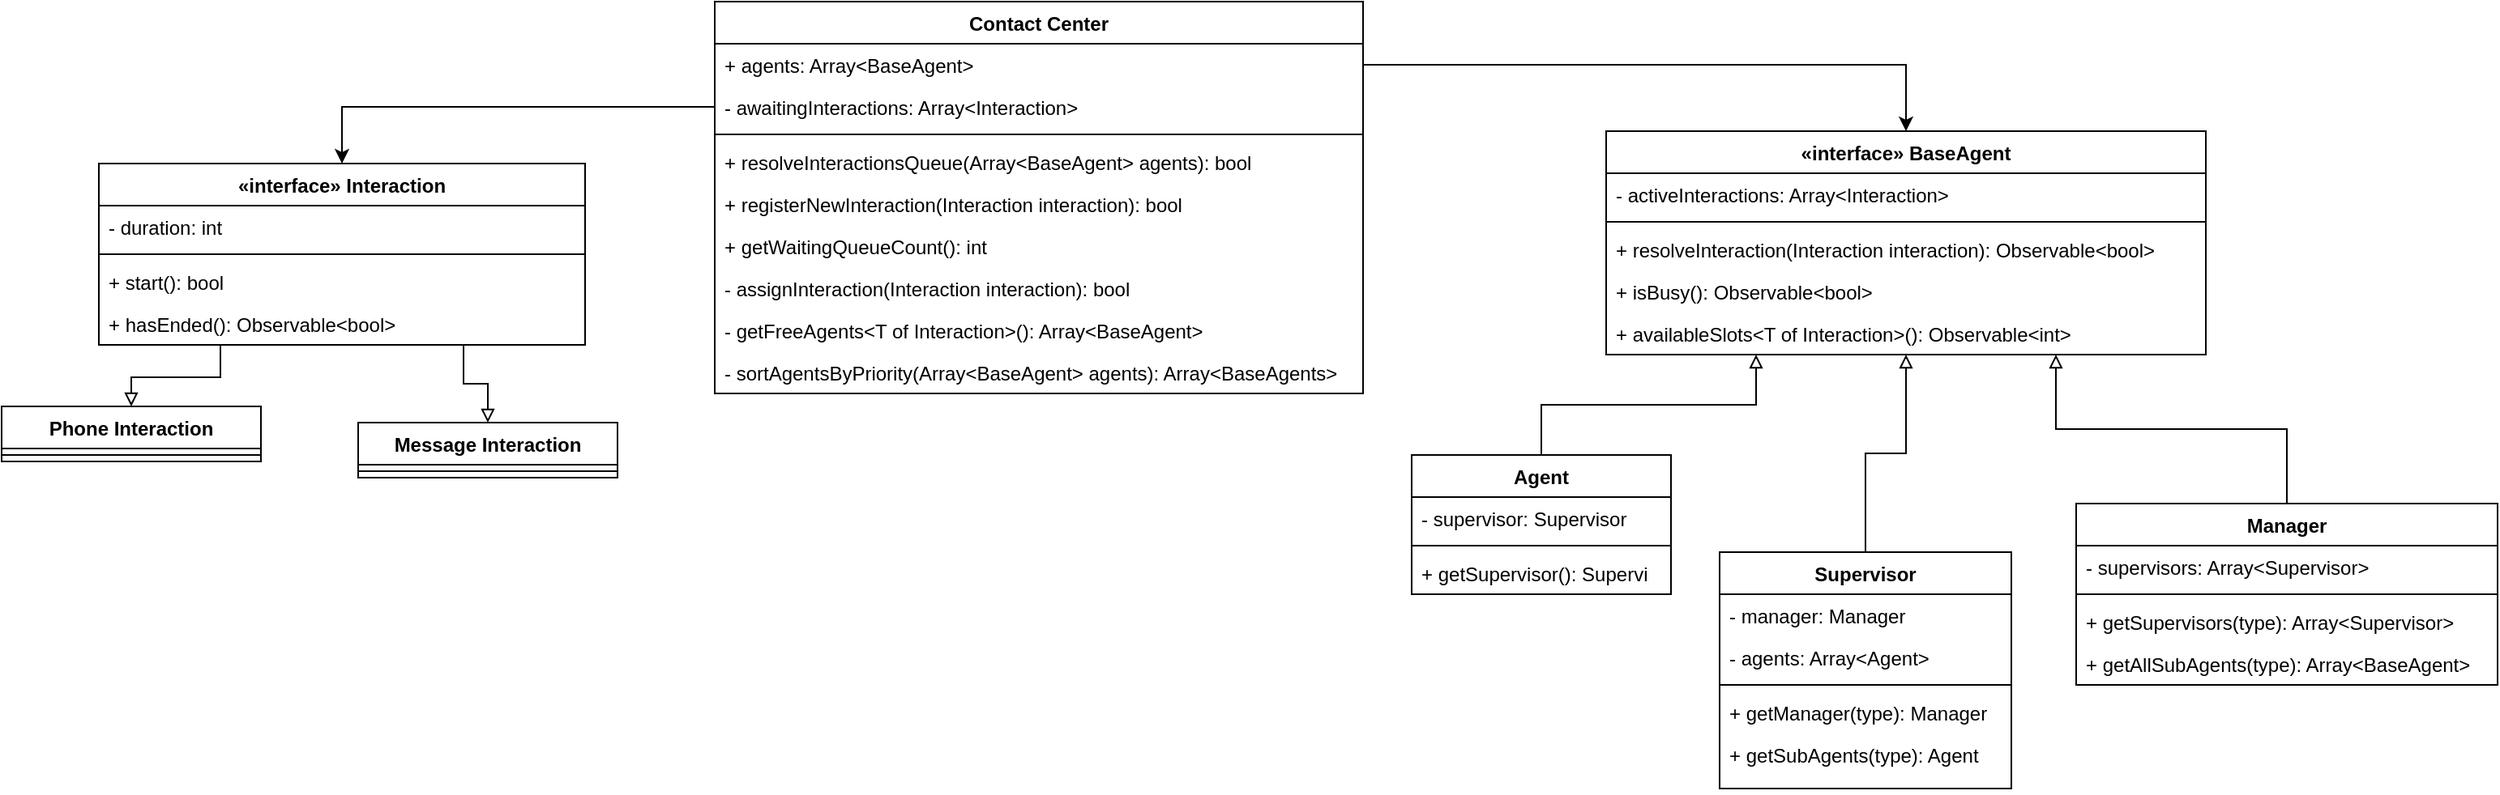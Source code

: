 <mxfile version="15.0.3" type="github">
  <diagram id="9mXvaVSuT-yr561JVfZQ" name="Page-1">
    <mxGraphModel dx="2272" dy="762" grid="1" gridSize="10" guides="1" tooltips="1" connect="1" arrows="1" fold="1" page="1" pageScale="1" pageWidth="850" pageHeight="1100" math="0" shadow="0">
      <root>
        <mxCell id="0" />
        <mxCell id="1" parent="0" />
        <mxCell id="rVlFmZ7Iy4KIFGHd2SEh-2" value="Message Interaction" style="swimlane;fontStyle=1;align=center;verticalAlign=top;childLayout=stackLayout;horizontal=1;startSize=26;horizontalStack=0;resizeParent=1;resizeParentMax=0;resizeLast=0;collapsible=1;marginBottom=0;" parent="1" vertex="1">
          <mxGeometry x="160" y="810" width="160" height="34" as="geometry" />
        </mxCell>
        <mxCell id="rVlFmZ7Iy4KIFGHd2SEh-4" value="" style="line;strokeWidth=1;fillColor=none;align=left;verticalAlign=middle;spacingTop=-1;spacingLeft=3;spacingRight=3;rotatable=0;labelPosition=right;points=[];portConstraint=eastwest;" parent="rVlFmZ7Iy4KIFGHd2SEh-2" vertex="1">
          <mxGeometry y="26" width="160" height="8" as="geometry" />
        </mxCell>
        <mxCell id="rVlFmZ7Iy4KIFGHd2SEh-6" value="Phone Interaction" style="swimlane;fontStyle=1;align=center;verticalAlign=top;childLayout=stackLayout;horizontal=1;startSize=26;horizontalStack=0;resizeParent=1;resizeParentMax=0;resizeLast=0;collapsible=1;marginBottom=0;" parent="1" vertex="1">
          <mxGeometry x="-60" y="800" width="160" height="34" as="geometry" />
        </mxCell>
        <mxCell id="rVlFmZ7Iy4KIFGHd2SEh-8" value="" style="line;strokeWidth=1;fillColor=none;align=left;verticalAlign=middle;spacingTop=-1;spacingLeft=3;spacingRight=3;rotatable=0;labelPosition=right;points=[];portConstraint=eastwest;" parent="rVlFmZ7Iy4KIFGHd2SEh-6" vertex="1">
          <mxGeometry y="26" width="160" height="8" as="geometry" />
        </mxCell>
        <mxCell id="rVlFmZ7Iy4KIFGHd2SEh-12" value="Agent" style="swimlane;fontStyle=1;align=center;verticalAlign=top;childLayout=stackLayout;horizontal=1;startSize=26;horizontalStack=0;resizeParent=1;resizeParentMax=0;resizeLast=0;collapsible=1;marginBottom=0;" parent="1" vertex="1">
          <mxGeometry x="810" y="830" width="160" height="86" as="geometry" />
        </mxCell>
        <mxCell id="rVlFmZ7Iy4KIFGHd2SEh-13" value="- supervisor: Supervisor" style="text;strokeColor=none;fillColor=none;align=left;verticalAlign=top;spacingLeft=4;spacingRight=4;overflow=hidden;rotatable=0;points=[[0,0.5],[1,0.5]];portConstraint=eastwest;" parent="rVlFmZ7Iy4KIFGHd2SEh-12" vertex="1">
          <mxGeometry y="26" width="160" height="26" as="geometry" />
        </mxCell>
        <mxCell id="rVlFmZ7Iy4KIFGHd2SEh-14" value="" style="line;strokeWidth=1;fillColor=none;align=left;verticalAlign=middle;spacingTop=-1;spacingLeft=3;spacingRight=3;rotatable=0;labelPosition=right;points=[];portConstraint=eastwest;" parent="rVlFmZ7Iy4KIFGHd2SEh-12" vertex="1">
          <mxGeometry y="52" width="160" height="8" as="geometry" />
        </mxCell>
        <mxCell id="rVlFmZ7Iy4KIFGHd2SEh-15" value="+ getSupervisor(): Supervi" style="text;strokeColor=none;fillColor=none;align=left;verticalAlign=top;spacingLeft=4;spacingRight=4;overflow=hidden;rotatable=0;points=[[0,0.5],[1,0.5]];portConstraint=eastwest;" parent="rVlFmZ7Iy4KIFGHd2SEh-12" vertex="1">
          <mxGeometry y="60" width="160" height="26" as="geometry" />
        </mxCell>
        <mxCell id="bqos2zg2RV2krhV23c68-33" style="edgeStyle=orthogonalEdgeStyle;rounded=0;orthogonalLoop=1;jettySize=auto;html=1;exitX=0.5;exitY=0;exitDx=0;exitDy=0;startArrow=none;startFill=0;endArrow=block;endFill=0;" edge="1" parent="1" source="rVlFmZ7Iy4KIFGHd2SEh-16" target="rVlFmZ7Iy4KIFGHd2SEh-28">
          <mxGeometry relative="1" as="geometry" />
        </mxCell>
        <mxCell id="rVlFmZ7Iy4KIFGHd2SEh-16" value="Supervisor" style="swimlane;fontStyle=1;align=center;verticalAlign=top;childLayout=stackLayout;horizontal=1;startSize=26;horizontalStack=0;resizeParent=1;resizeParentMax=0;resizeLast=0;collapsible=1;marginBottom=0;" parent="1" vertex="1">
          <mxGeometry x="1000" y="890" width="180" height="146" as="geometry" />
        </mxCell>
        <mxCell id="rVlFmZ7Iy4KIFGHd2SEh-17" value="- manager: Manager" style="text;strokeColor=none;fillColor=none;align=left;verticalAlign=top;spacingLeft=4;spacingRight=4;overflow=hidden;rotatable=0;points=[[0,0.5],[1,0.5]];portConstraint=eastwest;" parent="rVlFmZ7Iy4KIFGHd2SEh-16" vertex="1">
          <mxGeometry y="26" width="180" height="26" as="geometry" />
        </mxCell>
        <mxCell id="bqos2zg2RV2krhV23c68-34" value="- agents: Array&lt;Agent&gt;" style="text;strokeColor=none;fillColor=none;align=left;verticalAlign=top;spacingLeft=4;spacingRight=4;overflow=hidden;rotatable=0;points=[[0,0.5],[1,0.5]];portConstraint=eastwest;" vertex="1" parent="rVlFmZ7Iy4KIFGHd2SEh-16">
          <mxGeometry y="52" width="180" height="26" as="geometry" />
        </mxCell>
        <mxCell id="rVlFmZ7Iy4KIFGHd2SEh-18" value="" style="line;strokeWidth=1;fillColor=none;align=left;verticalAlign=middle;spacingTop=-1;spacingLeft=3;spacingRight=3;rotatable=0;labelPosition=right;points=[];portConstraint=eastwest;" parent="rVlFmZ7Iy4KIFGHd2SEh-16" vertex="1">
          <mxGeometry y="78" width="180" height="8" as="geometry" />
        </mxCell>
        <mxCell id="rVlFmZ7Iy4KIFGHd2SEh-19" value="+ getManager(type): Manager" style="text;strokeColor=none;fillColor=none;align=left;verticalAlign=top;spacingLeft=4;spacingRight=4;overflow=hidden;rotatable=0;points=[[0,0.5],[1,0.5]];portConstraint=eastwest;" parent="rVlFmZ7Iy4KIFGHd2SEh-16" vertex="1">
          <mxGeometry y="86" width="180" height="26" as="geometry" />
        </mxCell>
        <mxCell id="bqos2zg2RV2krhV23c68-35" value="+ getSubAgents(type): Agent" style="text;strokeColor=none;fillColor=none;align=left;verticalAlign=top;spacingLeft=4;spacingRight=4;overflow=hidden;rotatable=0;points=[[0,0.5],[1,0.5]];portConstraint=eastwest;" vertex="1" parent="rVlFmZ7Iy4KIFGHd2SEh-16">
          <mxGeometry y="112" width="180" height="34" as="geometry" />
        </mxCell>
        <mxCell id="rVlFmZ7Iy4KIFGHd2SEh-20" value="Manager" style="swimlane;fontStyle=1;align=center;verticalAlign=top;childLayout=stackLayout;horizontal=1;startSize=26;horizontalStack=0;resizeParent=1;resizeParentMax=0;resizeLast=0;collapsible=1;marginBottom=0;" parent="1" vertex="1">
          <mxGeometry x="1220" y="860" width="260" height="112" as="geometry" />
        </mxCell>
        <mxCell id="bqos2zg2RV2krhV23c68-36" value="- supervisors: Array&lt;Supervisor&gt;" style="text;strokeColor=none;fillColor=none;align=left;verticalAlign=top;spacingLeft=4;spacingRight=4;overflow=hidden;rotatable=0;points=[[0,0.5],[1,0.5]];portConstraint=eastwest;" vertex="1" parent="rVlFmZ7Iy4KIFGHd2SEh-20">
          <mxGeometry y="26" width="260" height="26" as="geometry" />
        </mxCell>
        <mxCell id="rVlFmZ7Iy4KIFGHd2SEh-22" value="" style="line;strokeWidth=1;fillColor=none;align=left;verticalAlign=middle;spacingTop=-1;spacingLeft=3;spacingRight=3;rotatable=0;labelPosition=right;points=[];portConstraint=eastwest;" parent="rVlFmZ7Iy4KIFGHd2SEh-20" vertex="1">
          <mxGeometry y="52" width="260" height="8" as="geometry" />
        </mxCell>
        <mxCell id="rVlFmZ7Iy4KIFGHd2SEh-23" value="+ getSupervisors(type): Array&lt;Supervisor&gt;" style="text;strokeColor=none;fillColor=none;align=left;verticalAlign=top;spacingLeft=4;spacingRight=4;overflow=hidden;rotatable=0;points=[[0,0.5],[1,0.5]];portConstraint=eastwest;" parent="rVlFmZ7Iy4KIFGHd2SEh-20" vertex="1">
          <mxGeometry y="60" width="260" height="26" as="geometry" />
        </mxCell>
        <mxCell id="bqos2zg2RV2krhV23c68-37" value="+ getAllSubAgents(type): Array&lt;BaseAgent&gt;" style="text;strokeColor=none;fillColor=none;align=left;verticalAlign=top;spacingLeft=4;spacingRight=4;overflow=hidden;rotatable=0;points=[[0,0.5],[1,0.5]];portConstraint=eastwest;" vertex="1" parent="rVlFmZ7Iy4KIFGHd2SEh-20">
          <mxGeometry y="86" width="260" height="26" as="geometry" />
        </mxCell>
        <mxCell id="bqos2zg2RV2krhV23c68-4" style="edgeStyle=orthogonalEdgeStyle;rounded=0;orthogonalLoop=1;jettySize=auto;html=1;exitX=0.25;exitY=1;exitDx=0;exitDy=0;endArrow=none;endFill=0;startArrow=block;startFill=0;" edge="1" parent="1" source="rVlFmZ7Iy4KIFGHd2SEh-28" target="rVlFmZ7Iy4KIFGHd2SEh-12">
          <mxGeometry relative="1" as="geometry" />
        </mxCell>
        <mxCell id="bqos2zg2RV2krhV23c68-6" style="edgeStyle=orthogonalEdgeStyle;rounded=0;orthogonalLoop=1;jettySize=auto;html=1;exitX=0.75;exitY=1;exitDx=0;exitDy=0;endArrow=none;endFill=0;startArrow=block;startFill=0;" edge="1" parent="1" source="rVlFmZ7Iy4KIFGHd2SEh-28" target="rVlFmZ7Iy4KIFGHd2SEh-20">
          <mxGeometry relative="1" as="geometry" />
        </mxCell>
        <mxCell id="bqos2zg2RV2krhV23c68-31" style="edgeStyle=orthogonalEdgeStyle;rounded=0;orthogonalLoop=1;jettySize=auto;html=1;exitX=0.5;exitY=0;exitDx=0;exitDy=0;entryX=1;entryY=0.5;entryDx=0;entryDy=0;startArrow=classic;startFill=1;endArrow=none;endFill=0;" edge="1" parent="1" source="rVlFmZ7Iy4KIFGHd2SEh-28" target="bqos2zg2RV2krhV23c68-9">
          <mxGeometry relative="1" as="geometry" />
        </mxCell>
        <mxCell id="rVlFmZ7Iy4KIFGHd2SEh-28" value="«interface» BaseAgent" style="swimlane;fontStyle=1;align=center;verticalAlign=top;childLayout=stackLayout;horizontal=1;startSize=26;horizontalStack=0;resizeParent=1;resizeParentMax=0;resizeLast=0;collapsible=1;marginBottom=0;" parent="1" vertex="1">
          <mxGeometry x="930" y="630" width="370" height="138" as="geometry" />
        </mxCell>
        <mxCell id="rVlFmZ7Iy4KIFGHd2SEh-29" value="- activeInteractions: Array&lt;Interaction&gt;" style="text;strokeColor=none;fillColor=none;align=left;verticalAlign=top;spacingLeft=4;spacingRight=4;overflow=hidden;rotatable=0;points=[[0,0.5],[1,0.5]];portConstraint=eastwest;" parent="rVlFmZ7Iy4KIFGHd2SEh-28" vertex="1">
          <mxGeometry y="26" width="370" height="26" as="geometry" />
        </mxCell>
        <mxCell id="rVlFmZ7Iy4KIFGHd2SEh-30" value="" style="line;strokeWidth=1;fillColor=none;align=left;verticalAlign=middle;spacingTop=-1;spacingLeft=3;spacingRight=3;rotatable=0;labelPosition=right;points=[];portConstraint=eastwest;" parent="rVlFmZ7Iy4KIFGHd2SEh-28" vertex="1">
          <mxGeometry y="52" width="370" height="8" as="geometry" />
        </mxCell>
        <mxCell id="rVlFmZ7Iy4KIFGHd2SEh-31" value="+ resolveInteraction(Interaction interaction): Observable&lt;bool&gt;" style="text;strokeColor=none;fillColor=none;align=left;verticalAlign=top;spacingLeft=4;spacingRight=4;overflow=hidden;rotatable=0;points=[[0,0.5],[1,0.5]];portConstraint=eastwest;" parent="rVlFmZ7Iy4KIFGHd2SEh-28" vertex="1">
          <mxGeometry y="60" width="370" height="26" as="geometry" />
        </mxCell>
        <mxCell id="bqos2zg2RV2krhV23c68-32" value="+ isBusy(): Observable&lt;bool&gt;" style="text;strokeColor=none;fillColor=none;align=left;verticalAlign=top;spacingLeft=4;spacingRight=4;overflow=hidden;rotatable=0;points=[[0,0.5],[1,0.5]];portConstraint=eastwest;" vertex="1" parent="rVlFmZ7Iy4KIFGHd2SEh-28">
          <mxGeometry y="86" width="370" height="26" as="geometry" />
        </mxCell>
        <mxCell id="rVlFmZ7Iy4KIFGHd2SEh-32" value="+ availableSlots&lt;T of Interaction&gt;(): Observable&lt;int&gt;" style="text;strokeColor=none;fillColor=none;align=left;verticalAlign=top;spacingLeft=4;spacingRight=4;overflow=hidden;rotatable=0;points=[[0,0.5],[1,0.5]];portConstraint=eastwest;" parent="rVlFmZ7Iy4KIFGHd2SEh-28" vertex="1">
          <mxGeometry y="112" width="370" height="26" as="geometry" />
        </mxCell>
        <mxCell id="bqos2zg2RV2krhV23c68-1" style="edgeStyle=orthogonalEdgeStyle;rounded=0;orthogonalLoop=1;jettySize=auto;html=1;exitX=0.25;exitY=1;exitDx=0;exitDy=0;endArrow=block;endFill=0;" edge="1" parent="1" source="rVlFmZ7Iy4KIFGHd2SEh-40" target="rVlFmZ7Iy4KIFGHd2SEh-6">
          <mxGeometry relative="1" as="geometry" />
        </mxCell>
        <mxCell id="bqos2zg2RV2krhV23c68-2" style="edgeStyle=orthogonalEdgeStyle;rounded=0;orthogonalLoop=1;jettySize=auto;html=1;exitX=0.75;exitY=1;exitDx=0;exitDy=0;entryX=0.5;entryY=0;entryDx=0;entryDy=0;endArrow=block;endFill=0;" edge="1" parent="1" source="rVlFmZ7Iy4KIFGHd2SEh-40" target="rVlFmZ7Iy4KIFGHd2SEh-2">
          <mxGeometry relative="1" as="geometry" />
        </mxCell>
        <mxCell id="bqos2zg2RV2krhV23c68-30" style="edgeStyle=orthogonalEdgeStyle;rounded=0;orthogonalLoop=1;jettySize=auto;html=1;exitX=0.5;exitY=0;exitDx=0;exitDy=0;entryX=0;entryY=0.5;entryDx=0;entryDy=0;startArrow=classic;startFill=1;endArrow=none;endFill=0;" edge="1" parent="1" source="rVlFmZ7Iy4KIFGHd2SEh-40" target="bqos2zg2RV2krhV23c68-17">
          <mxGeometry relative="1" as="geometry" />
        </mxCell>
        <mxCell id="rVlFmZ7Iy4KIFGHd2SEh-40" value="«interface» Interaction" style="swimlane;fontStyle=1;align=center;verticalAlign=top;childLayout=stackLayout;horizontal=1;startSize=26;horizontalStack=0;resizeParent=1;resizeParentMax=0;resizeLast=0;collapsible=1;marginBottom=0;" parent="1" vertex="1">
          <mxGeometry y="650" width="300" height="112" as="geometry" />
        </mxCell>
        <mxCell id="rVlFmZ7Iy4KIFGHd2SEh-41" value="- duration: int" style="text;strokeColor=none;fillColor=none;align=left;verticalAlign=top;spacingLeft=4;spacingRight=4;overflow=hidden;rotatable=0;points=[[0,0.5],[1,0.5]];portConstraint=eastwest;" parent="rVlFmZ7Iy4KIFGHd2SEh-40" vertex="1">
          <mxGeometry y="26" width="300" height="26" as="geometry" />
        </mxCell>
        <mxCell id="rVlFmZ7Iy4KIFGHd2SEh-42" value="" style="line;strokeWidth=1;fillColor=none;align=left;verticalAlign=middle;spacingTop=-1;spacingLeft=3;spacingRight=3;rotatable=0;labelPosition=right;points=[];portConstraint=eastwest;" parent="rVlFmZ7Iy4KIFGHd2SEh-40" vertex="1">
          <mxGeometry y="52" width="300" height="8" as="geometry" />
        </mxCell>
        <mxCell id="rVlFmZ7Iy4KIFGHd2SEh-43" value="+ start(): bool" style="text;strokeColor=none;fillColor=none;align=left;verticalAlign=top;spacingLeft=4;spacingRight=4;overflow=hidden;rotatable=0;points=[[0,0.5],[1,0.5]];portConstraint=eastwest;" parent="rVlFmZ7Iy4KIFGHd2SEh-40" vertex="1">
          <mxGeometry y="60" width="300" height="26" as="geometry" />
        </mxCell>
        <mxCell id="bqos2zg2RV2krhV23c68-28" value="+ hasEnded(): Observable&lt;bool&gt;" style="text;strokeColor=none;fillColor=none;align=left;verticalAlign=top;spacingLeft=4;spacingRight=4;overflow=hidden;rotatable=0;points=[[0,0.5],[1,0.5]];portConstraint=eastwest;" vertex="1" parent="rVlFmZ7Iy4KIFGHd2SEh-40">
          <mxGeometry y="86" width="300" height="26" as="geometry" />
        </mxCell>
        <mxCell id="bqos2zg2RV2krhV23c68-8" value="Contact Center" style="swimlane;fontStyle=1;align=center;verticalAlign=top;childLayout=stackLayout;horizontal=1;startSize=26;horizontalStack=0;resizeParent=1;resizeParentMax=0;resizeLast=0;collapsible=1;marginBottom=0;" vertex="1" parent="1">
          <mxGeometry x="380" y="550" width="400" height="242" as="geometry" />
        </mxCell>
        <mxCell id="bqos2zg2RV2krhV23c68-9" value="+ agents: Array&lt;BaseAgent&gt;" style="text;strokeColor=none;fillColor=none;align=left;verticalAlign=top;spacingLeft=4;spacingRight=4;overflow=hidden;rotatable=0;points=[[0,0.5],[1,0.5]];portConstraint=eastwest;" vertex="1" parent="bqos2zg2RV2krhV23c68-8">
          <mxGeometry y="26" width="400" height="26" as="geometry" />
        </mxCell>
        <mxCell id="bqos2zg2RV2krhV23c68-17" value="- awaitingInteractions: Array&lt;Interaction&gt;" style="text;strokeColor=none;fillColor=none;align=left;verticalAlign=top;spacingLeft=4;spacingRight=4;overflow=hidden;rotatable=0;points=[[0,0.5],[1,0.5]];portConstraint=eastwest;" vertex="1" parent="bqos2zg2RV2krhV23c68-8">
          <mxGeometry y="52" width="400" height="26" as="geometry" />
        </mxCell>
        <mxCell id="bqos2zg2RV2krhV23c68-10" value="" style="line;strokeWidth=1;fillColor=none;align=left;verticalAlign=middle;spacingTop=-1;spacingLeft=3;spacingRight=3;rotatable=0;labelPosition=right;points=[];portConstraint=eastwest;" vertex="1" parent="bqos2zg2RV2krhV23c68-8">
          <mxGeometry y="78" width="400" height="8" as="geometry" />
        </mxCell>
        <mxCell id="bqos2zg2RV2krhV23c68-25" value="+ resolveInteractionsQueue(Array&lt;BaseAgent&gt; agents): bool" style="text;strokeColor=none;fillColor=none;align=left;verticalAlign=top;spacingLeft=4;spacingRight=4;overflow=hidden;rotatable=0;points=[[0,0.5],[1,0.5]];portConstraint=eastwest;" vertex="1" parent="bqos2zg2RV2krhV23c68-8">
          <mxGeometry y="86" width="400" height="26" as="geometry" />
        </mxCell>
        <mxCell id="bqos2zg2RV2krhV23c68-21" value="+ registerNewInteraction(Interaction interaction): bool" style="text;strokeColor=none;fillColor=none;align=left;verticalAlign=top;spacingLeft=4;spacingRight=4;overflow=hidden;rotatable=0;points=[[0,0.5],[1,0.5]];portConstraint=eastwest;" vertex="1" parent="bqos2zg2RV2krhV23c68-8">
          <mxGeometry y="112" width="400" height="26" as="geometry" />
        </mxCell>
        <mxCell id="bqos2zg2RV2krhV23c68-22" value="+ getWaitingQueueCount(): int" style="text;strokeColor=none;fillColor=none;align=left;verticalAlign=top;spacingLeft=4;spacingRight=4;overflow=hidden;rotatable=0;points=[[0,0.5],[1,0.5]];portConstraint=eastwest;" vertex="1" parent="bqos2zg2RV2krhV23c68-8">
          <mxGeometry y="138" width="400" height="26" as="geometry" />
        </mxCell>
        <mxCell id="bqos2zg2RV2krhV23c68-11" value="- assignInteraction(Interaction interaction): bool" style="text;strokeColor=none;fillColor=none;align=left;verticalAlign=top;spacingLeft=4;spacingRight=4;overflow=hidden;rotatable=0;points=[[0,0.5],[1,0.5]];portConstraint=eastwest;" vertex="1" parent="bqos2zg2RV2krhV23c68-8">
          <mxGeometry y="164" width="400" height="26" as="geometry" />
        </mxCell>
        <mxCell id="bqos2zg2RV2krhV23c68-23" value="- getFreeAgents&lt;T of Interaction&gt;(): Array&lt;BaseAgent&gt;" style="text;strokeColor=none;fillColor=none;align=left;verticalAlign=top;spacingLeft=4;spacingRight=4;overflow=hidden;rotatable=0;points=[[0,0.5],[1,0.5]];portConstraint=eastwest;" vertex="1" parent="bqos2zg2RV2krhV23c68-8">
          <mxGeometry y="190" width="400" height="26" as="geometry" />
        </mxCell>
        <mxCell id="bqos2zg2RV2krhV23c68-24" value="- sortAgentsByPriority(Array&lt;BaseAgent&gt; agents): Array&lt;BaseAgents&gt;" style="text;strokeColor=none;fillColor=none;align=left;verticalAlign=top;spacingLeft=4;spacingRight=4;overflow=hidden;rotatable=0;points=[[0,0.5],[1,0.5]];portConstraint=eastwest;" vertex="1" parent="bqos2zg2RV2krhV23c68-8">
          <mxGeometry y="216" width="400" height="26" as="geometry" />
        </mxCell>
      </root>
    </mxGraphModel>
  </diagram>
</mxfile>
